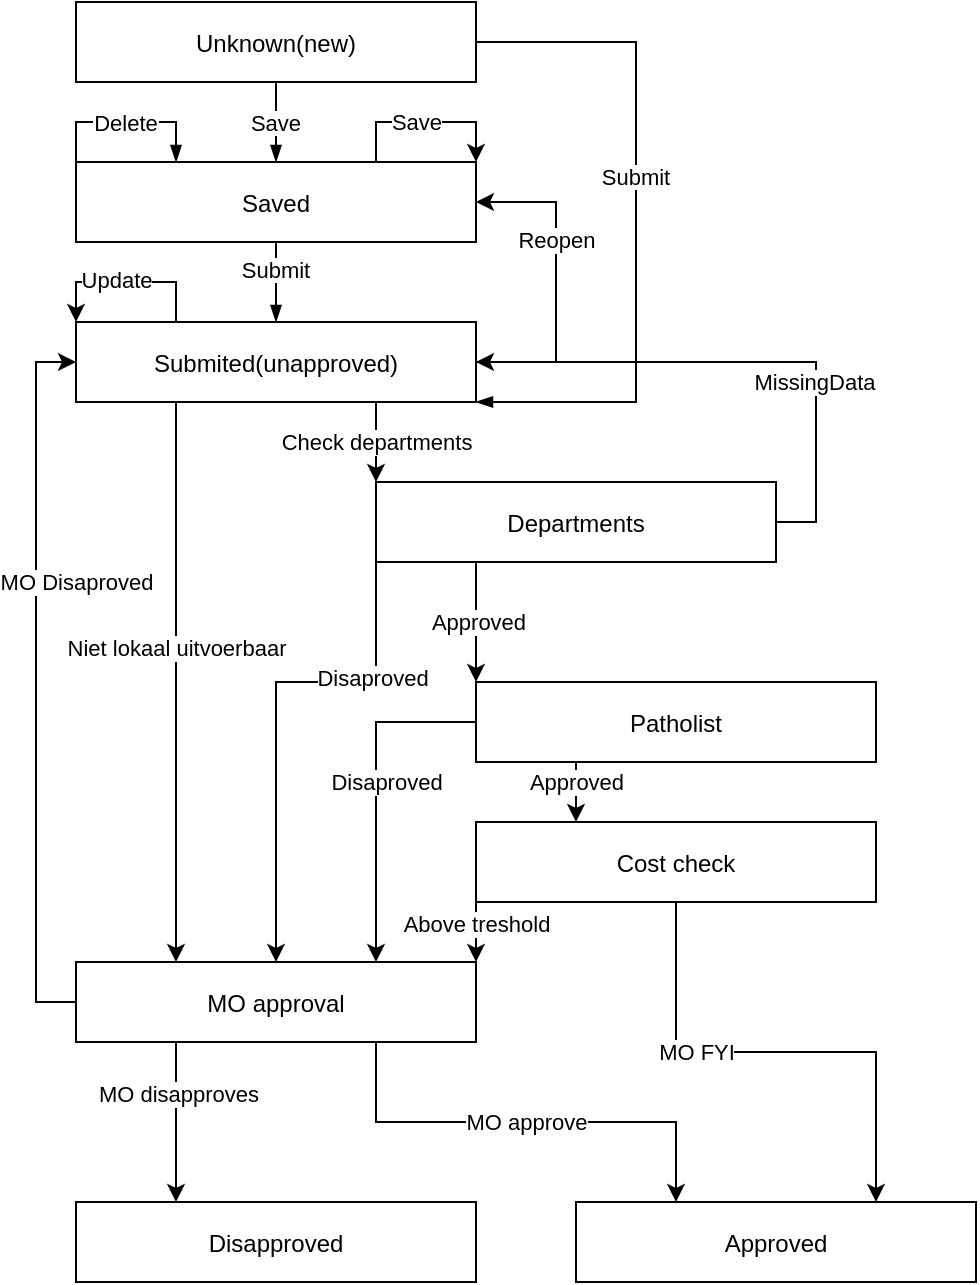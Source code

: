 <mxfile version="16.5.3" type="github">
  <diagram id="Nw0SB05jio4s63diTssW" name="Page-1">
    <mxGraphModel dx="595" dy="-258" grid="1" gridSize="10" guides="1" tooltips="1" connect="1" arrows="1" fold="1" page="1" pageScale="1" pageWidth="827" pageHeight="1169" math="0" shadow="0">
      <root>
        <mxCell id="0" />
        <mxCell id="1" parent="0" />
        <UserObject label="%name%" name="Unknown(new)" placeholders="1" id="1sgx2hkNMydAJYxef51p-3">
          <mxCell style="label,whiteSpace=wrap,html=1,sharp=1" parent="1" vertex="1">
            <mxGeometry x="880" y="1200" width="200" height="40" as="geometry" />
          </mxCell>
        </UserObject>
        <UserObject label="%name%" name="Saved" placeholders="1" id="1sgx2hkNMydAJYxef51p-4">
          <mxCell style="label,whiteSpace=wrap,html=1,sharp=1" parent="1" vertex="1">
            <mxGeometry x="880" y="1280" width="200" height="40" as="geometry" />
          </mxCell>
        </UserObject>
        <mxCell id="WRmlwqDBgVV-nfrYZvzv-9" style="edgeStyle=orthogonalEdgeStyle;rounded=0;orthogonalLoop=1;jettySize=auto;html=1;exitX=1;exitY=0.5;exitDx=0;exitDy=0;entryX=1;entryY=0.5;entryDx=0;entryDy=0;" parent="1" source="1sgx2hkNMydAJYxef51p-5" target="1sgx2hkNMydAJYxef51p-4" edge="1">
          <mxGeometry relative="1" as="geometry">
            <mxPoint x="1080.286" y="1320" as="targetPoint" />
            <Array as="points">
              <mxPoint x="1120" y="1380" />
              <mxPoint x="1120" y="1300" />
            </Array>
          </mxGeometry>
        </mxCell>
        <mxCell id="WRmlwqDBgVV-nfrYZvzv-10" value="Reopen" style="edgeLabel;html=1;align=center;verticalAlign=middle;resizable=0;points=[];" parent="WRmlwqDBgVV-nfrYZvzv-9" vertex="1" connectable="0">
          <mxGeometry x="0.268" relative="1" as="geometry">
            <mxPoint as="offset" />
          </mxGeometry>
        </mxCell>
        <mxCell id="WRmlwqDBgVV-nfrYZvzv-12" style="edgeStyle=orthogonalEdgeStyle;rounded=0;orthogonalLoop=1;jettySize=auto;html=1;exitX=0.25;exitY=1;exitDx=0;exitDy=0;entryX=0.25;entryY=0;entryDx=0;entryDy=0;" parent="1" source="1sgx2hkNMydAJYxef51p-5" target="WRmlwqDBgVV-nfrYZvzv-11" edge="1">
          <mxGeometry relative="1" as="geometry" />
        </mxCell>
        <mxCell id="WRmlwqDBgVV-nfrYZvzv-13" value="Niet lokaal uitvoerbaar" style="edgeLabel;html=1;align=center;verticalAlign=middle;resizable=0;points=[];" parent="WRmlwqDBgVV-nfrYZvzv-12" vertex="1" connectable="0">
          <mxGeometry x="-0.124" relative="1" as="geometry">
            <mxPoint as="offset" />
          </mxGeometry>
        </mxCell>
        <mxCell id="WRmlwqDBgVV-nfrYZvzv-16" style="edgeStyle=orthogonalEdgeStyle;rounded=0;orthogonalLoop=1;jettySize=auto;html=1;exitX=0.75;exitY=1;exitDx=0;exitDy=0;entryX=0;entryY=0;entryDx=0;entryDy=0;" parent="1" source="1sgx2hkNMydAJYxef51p-5" target="WRmlwqDBgVV-nfrYZvzv-15" edge="1">
          <mxGeometry relative="1" as="geometry" />
        </mxCell>
        <mxCell id="WRmlwqDBgVV-nfrYZvzv-17" value="Check departments" style="edgeLabel;html=1;align=center;verticalAlign=middle;resizable=0;points=[];" parent="WRmlwqDBgVV-nfrYZvzv-16" vertex="1" connectable="0">
          <mxGeometry x="0.321" y="-1" relative="1" as="geometry">
            <mxPoint x="1" y="-6.4" as="offset" />
          </mxGeometry>
        </mxCell>
        <UserObject label="%name%" name="Submited(unapproved)" placeholders="1" id="1sgx2hkNMydAJYxef51p-5">
          <mxCell style="label,whiteSpace=wrap,html=1,sharp=1" parent="1" vertex="1">
            <mxGeometry x="880" y="1360" width="200" height="40" as="geometry" />
          </mxCell>
        </UserObject>
        <mxCell id="1sgx2hkNMydAJYxef51p-18" value="Save" style="edgeStyle=orthogonalEdgeStyle;elbow=vertical;rounded=0;endArrow=blockThin;endFill=1;fontSize=11;entryX=0.5;entryY=0;entryDx=0;entryDy=0;" parent="1" source="1sgx2hkNMydAJYxef51p-3" target="1sgx2hkNMydAJYxef51p-4" edge="1">
          <mxGeometry relative="1" as="geometry">
            <Array as="points" />
          </mxGeometry>
        </mxCell>
        <mxCell id="1sgx2hkNMydAJYxef51p-19" value="Submit" style="edgeStyle=orthogonalEdgeStyle;elbow=vertical;rounded=0;endArrow=blockThin;endFill=1;fontSize=11;entryX=0.5;entryY=0;entryDx=0;entryDy=0;" parent="1" source="1sgx2hkNMydAJYxef51p-4" target="1sgx2hkNMydAJYxef51p-5" edge="1">
          <mxGeometry x="-0.333" relative="1" as="geometry">
            <Array as="points">
              <mxPoint x="980" y="1350" />
              <mxPoint x="980" y="1350" />
            </Array>
            <mxPoint x="1130" y="1397" as="targetPoint" />
            <mxPoint as="offset" />
          </mxGeometry>
        </mxCell>
        <mxCell id="1sgx2hkNMydAJYxef51p-24" value="Delete" style="edgeStyle=orthogonalEdgeStyle;elbow=vertical;rounded=0;endArrow=blockThin;endFill=1;fontSize=11;exitX=0;exitY=0;exitDx=0;exitDy=0;" parent="1" source="1sgx2hkNMydAJYxef51p-4" edge="1">
          <mxGeometry relative="1" as="geometry">
            <mxPoint x="930" y="1280" as="targetPoint" />
            <Array as="points">
              <mxPoint x="930" y="1260" />
            </Array>
          </mxGeometry>
        </mxCell>
        <mxCell id="1sgx2hkNMydAJYxef51p-25" value="Submit" style="edgeStyle=orthogonalEdgeStyle;elbow=vertical;rounded=0;endArrow=blockThin;endFill=1;fontSize=11;entryX=1;entryY=1;entryDx=0;entryDy=0;" parent="1" source="1sgx2hkNMydAJYxef51p-3" target="1sgx2hkNMydAJYxef51p-5" edge="1">
          <mxGeometry x="-0.134" relative="1" as="geometry">
            <Array as="points">
              <mxPoint x="1160" y="1220" />
              <mxPoint x="1160" y="1400" />
            </Array>
            <mxPoint as="offset" />
            <mxPoint x="1180" y="1417" as="targetPoint" />
          </mxGeometry>
        </mxCell>
        <mxCell id="WRmlwqDBgVV-nfrYZvzv-1" style="edgeStyle=orthogonalEdgeStyle;rounded=0;orthogonalLoop=1;jettySize=auto;html=1;exitX=0.75;exitY=0;exitDx=0;exitDy=0;entryX=1;entryY=0;entryDx=0;entryDy=0;" parent="1" source="1sgx2hkNMydAJYxef51p-4" target="1sgx2hkNMydAJYxef51p-4" edge="1">
          <mxGeometry relative="1" as="geometry">
            <Array as="points">
              <mxPoint x="1030" y="1260" />
              <mxPoint x="1080" y="1260" />
            </Array>
          </mxGeometry>
        </mxCell>
        <mxCell id="WRmlwqDBgVV-nfrYZvzv-2" value="Save" style="edgeLabel;html=1;align=center;verticalAlign=middle;resizable=0;points=[];" parent="WRmlwqDBgVV-nfrYZvzv-1" vertex="1" connectable="0">
          <mxGeometry x="-0.185" y="-1" relative="1" as="geometry">
            <mxPoint x="3.33" y="-1" as="offset" />
          </mxGeometry>
        </mxCell>
        <mxCell id="WRmlwqDBgVV-nfrYZvzv-3" style="edgeStyle=orthogonalEdgeStyle;rounded=0;orthogonalLoop=1;jettySize=auto;html=1;exitX=0.25;exitY=0;exitDx=0;exitDy=0;entryX=0;entryY=0;entryDx=0;entryDy=0;" parent="1" source="1sgx2hkNMydAJYxef51p-5" target="1sgx2hkNMydAJYxef51p-5" edge="1">
          <mxGeometry relative="1" as="geometry">
            <Array as="points">
              <mxPoint x="930" y="1340" />
              <mxPoint x="880" y="1340" />
            </Array>
          </mxGeometry>
        </mxCell>
        <mxCell id="WRmlwqDBgVV-nfrYZvzv-4" value="Update" style="edgeLabel;html=1;align=center;verticalAlign=middle;resizable=0;points=[];" parent="WRmlwqDBgVV-nfrYZvzv-3" vertex="1" connectable="0">
          <mxGeometry x="0.127" y="-1" relative="1" as="geometry">
            <mxPoint as="offset" />
          </mxGeometry>
        </mxCell>
        <mxCell id="WRmlwqDBgVV-nfrYZvzv-26" style="edgeStyle=orthogonalEdgeStyle;rounded=0;orthogonalLoop=1;jettySize=auto;html=1;exitX=0;exitY=0.5;exitDx=0;exitDy=0;entryX=0;entryY=0.5;entryDx=0;entryDy=0;" parent="1" source="WRmlwqDBgVV-nfrYZvzv-11" target="1sgx2hkNMydAJYxef51p-5" edge="1">
          <mxGeometry relative="1" as="geometry" />
        </mxCell>
        <mxCell id="WRmlwqDBgVV-nfrYZvzv-27" value="MO Disaproved" style="edgeLabel;html=1;align=center;verticalAlign=middle;resizable=0;points=[];" parent="WRmlwqDBgVV-nfrYZvzv-26" vertex="1" connectable="0">
          <mxGeometry x="0.289" y="4" relative="1" as="geometry">
            <mxPoint x="24" y="2" as="offset" />
          </mxGeometry>
        </mxCell>
        <mxCell id="WRmlwqDBgVV-nfrYZvzv-29" value="MO approve" style="edgeStyle=orthogonalEdgeStyle;rounded=0;orthogonalLoop=1;jettySize=auto;html=1;exitX=0.75;exitY=1;exitDx=0;exitDy=0;entryX=0.25;entryY=0;entryDx=0;entryDy=0;" parent="1" source="WRmlwqDBgVV-nfrYZvzv-11" target="WRmlwqDBgVV-nfrYZvzv-28" edge="1">
          <mxGeometry relative="1" as="geometry">
            <Array as="points">
              <mxPoint x="1030" y="1760" />
              <mxPoint x="1180" y="1760" />
            </Array>
          </mxGeometry>
        </mxCell>
        <UserObject label="%name%" name="MO approval" placeholders="1" id="WRmlwqDBgVV-nfrYZvzv-11">
          <mxCell style="label,whiteSpace=wrap,html=1,sharp=1" parent="1" vertex="1">
            <mxGeometry x="880" y="1680" width="200" height="40" as="geometry" />
          </mxCell>
        </UserObject>
        <mxCell id="WRmlwqDBgVV-nfrYZvzv-18" style="edgeStyle=orthogonalEdgeStyle;rounded=0;orthogonalLoop=1;jettySize=auto;html=1;exitX=0;exitY=1;exitDx=0;exitDy=0;entryX=0.5;entryY=0;entryDx=0;entryDy=0;" parent="1" source="WRmlwqDBgVV-nfrYZvzv-15" target="WRmlwqDBgVV-nfrYZvzv-11" edge="1">
          <mxGeometry relative="1" as="geometry">
            <Array as="points">
              <mxPoint x="1030" y="1540" />
              <mxPoint x="980" y="1540" />
            </Array>
          </mxGeometry>
        </mxCell>
        <mxCell id="WRmlwqDBgVV-nfrYZvzv-19" value="Disaproved" style="edgeLabel;html=1;align=center;verticalAlign=middle;resizable=0;points=[];" parent="WRmlwqDBgVV-nfrYZvzv-18" vertex="1" connectable="0">
          <mxGeometry x="-0.54" y="-2" relative="1" as="geometry">
            <mxPoint as="offset" />
          </mxGeometry>
        </mxCell>
        <mxCell id="WRmlwqDBgVV-nfrYZvzv-21" value="Approved" style="edgeStyle=orthogonalEdgeStyle;rounded=0;orthogonalLoop=1;jettySize=auto;html=1;exitX=0.25;exitY=1;exitDx=0;exitDy=0;" parent="1" source="WRmlwqDBgVV-nfrYZvzv-15" edge="1">
          <mxGeometry relative="1" as="geometry">
            <mxPoint x="1080" y="1540" as="targetPoint" />
          </mxGeometry>
        </mxCell>
        <mxCell id="tSh519JHQ8434h2f8u6c-1" style="edgeStyle=orthogonalEdgeStyle;rounded=0;orthogonalLoop=1;jettySize=auto;html=1;exitX=1;exitY=0.5;exitDx=0;exitDy=0;entryX=1;entryY=0.5;entryDx=0;entryDy=0;" edge="1" parent="1" source="WRmlwqDBgVV-nfrYZvzv-15" target="1sgx2hkNMydAJYxef51p-5">
          <mxGeometry relative="1" as="geometry" />
        </mxCell>
        <mxCell id="tSh519JHQ8434h2f8u6c-2" value="MissingData" style="edgeLabel;html=1;align=center;verticalAlign=middle;resizable=0;points=[];" vertex="1" connectable="0" parent="tSh519JHQ8434h2f8u6c-1">
          <mxGeometry x="-0.333" y="1" relative="1" as="geometry">
            <mxPoint as="offset" />
          </mxGeometry>
        </mxCell>
        <UserObject label="%name%" name="Departments" placeholders="1" id="WRmlwqDBgVV-nfrYZvzv-15">
          <mxCell style="label,whiteSpace=wrap,html=1,sharp=1" parent="1" vertex="1">
            <mxGeometry x="1030" y="1440" width="200" height="40" as="geometry" />
          </mxCell>
        </UserObject>
        <mxCell id="WRmlwqDBgVV-nfrYZvzv-22" style="edgeStyle=orthogonalEdgeStyle;rounded=0;orthogonalLoop=1;jettySize=auto;html=1;exitX=0;exitY=1;exitDx=0;exitDy=0;entryX=1;entryY=0;entryDx=0;entryDy=0;" parent="1" source="WRmlwqDBgVV-nfrYZvzv-20" target="WRmlwqDBgVV-nfrYZvzv-11" edge="1">
          <mxGeometry relative="1" as="geometry" />
        </mxCell>
        <mxCell id="WRmlwqDBgVV-nfrYZvzv-23" value="Above treshold" style="edgeLabel;html=1;align=center;verticalAlign=middle;resizable=0;points=[];" parent="WRmlwqDBgVV-nfrYZvzv-22" vertex="1" connectable="0">
          <mxGeometry x="-0.367" relative="1" as="geometry">
            <mxPoint y="1" as="offset" />
          </mxGeometry>
        </mxCell>
        <mxCell id="WRmlwqDBgVV-nfrYZvzv-25" style="edgeStyle=orthogonalEdgeStyle;rounded=0;orthogonalLoop=1;jettySize=auto;html=1;exitX=0.5;exitY=1;exitDx=0;exitDy=0;entryX=0.75;entryY=0;entryDx=0;entryDy=0;" parent="1" source="WRmlwqDBgVV-nfrYZvzv-20" target="WRmlwqDBgVV-nfrYZvzv-28" edge="1">
          <mxGeometry relative="1" as="geometry">
            <Array as="points" />
            <mxPoint x="1180" y="1680" as="targetPoint" />
          </mxGeometry>
        </mxCell>
        <mxCell id="WRmlwqDBgVV-nfrYZvzv-32" value="MO FYI" style="edgeLabel;html=1;align=center;verticalAlign=middle;resizable=0;points=[];" parent="WRmlwqDBgVV-nfrYZvzv-25" vertex="1" connectable="0">
          <mxGeometry x="-0.322" relative="1" as="geometry">
            <mxPoint as="offset" />
          </mxGeometry>
        </mxCell>
        <UserObject label="%name%" name="Cost check" placeholders="1" id="WRmlwqDBgVV-nfrYZvzv-20">
          <mxCell style="label,whiteSpace=wrap,html=1,sharp=1" parent="1" vertex="1">
            <mxGeometry x="1080" y="1610" width="200" height="40" as="geometry" />
          </mxCell>
        </UserObject>
        <mxCell id="WRmlwqDBgVV-nfrYZvzv-30" style="edgeStyle=orthogonalEdgeStyle;rounded=0;orthogonalLoop=1;jettySize=auto;html=1;exitX=0.25;exitY=1;exitDx=0;exitDy=0;entryX=0.25;entryY=0;entryDx=0;entryDy=0;" parent="1" source="WRmlwqDBgVV-nfrYZvzv-11" target="RL9e5rWNt_fQnJ6fBM32-2" edge="1">
          <mxGeometry relative="1" as="geometry">
            <Array as="points">
              <mxPoint x="930" y="1800" />
            </Array>
          </mxGeometry>
        </mxCell>
        <mxCell id="WRmlwqDBgVV-nfrYZvzv-31" value="MO disapproves" style="edgeLabel;html=1;align=center;verticalAlign=middle;resizable=0;points=[];" parent="WRmlwqDBgVV-nfrYZvzv-30" vertex="1" connectable="0">
          <mxGeometry x="-0.35" y="1" relative="1" as="geometry">
            <mxPoint as="offset" />
          </mxGeometry>
        </mxCell>
        <UserObject label="%name%" name="Approved" placeholders="1" id="WRmlwqDBgVV-nfrYZvzv-28">
          <mxCell style="label,whiteSpace=wrap,html=1,sharp=1" parent="1" vertex="1">
            <mxGeometry x="1130" y="1800" width="200" height="40" as="geometry" />
          </mxCell>
        </UserObject>
        <UserObject label="%name%" name="Disapproved" placeholders="1" id="RL9e5rWNt_fQnJ6fBM32-2">
          <mxCell style="label,whiteSpace=wrap,html=1,sharp=1" parent="1" vertex="1">
            <mxGeometry x="880" y="1800" width="200" height="40" as="geometry" />
          </mxCell>
        </UserObject>
        <mxCell id="RL9e5rWNt_fQnJ6fBM32-4" style="edgeStyle=orthogonalEdgeStyle;rounded=0;orthogonalLoop=1;jettySize=auto;html=1;exitX=0.25;exitY=1;exitDx=0;exitDy=0;entryX=0.25;entryY=0;entryDx=0;entryDy=0;" parent="1" source="RL9e5rWNt_fQnJ6fBM32-3" target="WRmlwqDBgVV-nfrYZvzv-20" edge="1">
          <mxGeometry relative="1" as="geometry" />
        </mxCell>
        <mxCell id="RL9e5rWNt_fQnJ6fBM32-5" value="Approved" style="edgeLabel;html=1;align=center;verticalAlign=middle;resizable=0;points=[];" parent="RL9e5rWNt_fQnJ6fBM32-4" vertex="1" connectable="0">
          <mxGeometry x="-0.317" relative="1" as="geometry">
            <mxPoint as="offset" />
          </mxGeometry>
        </mxCell>
        <mxCell id="RL9e5rWNt_fQnJ6fBM32-6" style="edgeStyle=orthogonalEdgeStyle;rounded=0;orthogonalLoop=1;jettySize=auto;html=1;exitX=0;exitY=0.5;exitDx=0;exitDy=0;entryX=0.75;entryY=0;entryDx=0;entryDy=0;" parent="1" source="RL9e5rWNt_fQnJ6fBM32-3" target="WRmlwqDBgVV-nfrYZvzv-11" edge="1">
          <mxGeometry relative="1" as="geometry" />
        </mxCell>
        <mxCell id="RL9e5rWNt_fQnJ6fBM32-7" value="Disaproved" style="edgeLabel;html=1;align=center;verticalAlign=middle;resizable=0;points=[];" parent="RL9e5rWNt_fQnJ6fBM32-6" vertex="1" connectable="0">
          <mxGeometry x="-0.472" relative="1" as="geometry">
            <mxPoint y="30" as="offset" />
          </mxGeometry>
        </mxCell>
        <UserObject label="%name%" name="Patholist" placeholders="1" id="RL9e5rWNt_fQnJ6fBM32-3">
          <mxCell style="label,whiteSpace=wrap,html=1,sharp=1" parent="1" vertex="1">
            <mxGeometry x="1080" y="1540" width="200" height="40" as="geometry" />
          </mxCell>
        </UserObject>
      </root>
    </mxGraphModel>
  </diagram>
</mxfile>
